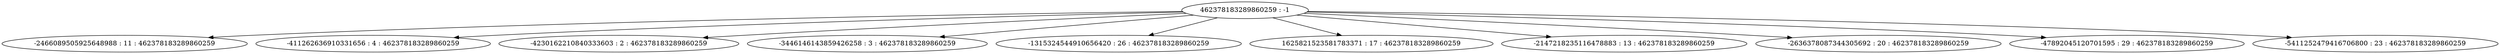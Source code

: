 digraph "plots_30/tree_11.dot" {
	0 [label="462378183289860259 : -1"]
	1 [label="-2466089505925648988 : 11 : 462378183289860259"]
	2 [label="-411262636910331656 : 4 : 462378183289860259"]
	3 [label="-4230162210840333603 : 2 : 462378183289860259"]
	4 [label="-3446146143859426258 : 3 : 462378183289860259"]
	5 [label="-1315324544910656420 : 26 : 462378183289860259"]
	6 [label="1625821523581783371 : 17 : 462378183289860259"]
	7 [label="-2147218235116478883 : 13 : 462378183289860259"]
	8 [label="-2636378087344305692 : 20 : 462378183289860259"]
	9 [label="-47892045120701595 : 29 : 462378183289860259"]
	10 [label="-5411252479416706800 : 23 : 462378183289860259"]
	0 -> 1
	0 -> 2
	0 -> 3
	0 -> 4
	0 -> 5
	0 -> 6
	0 -> 7
	0 -> 8
	0 -> 9
	0 -> 10
}
